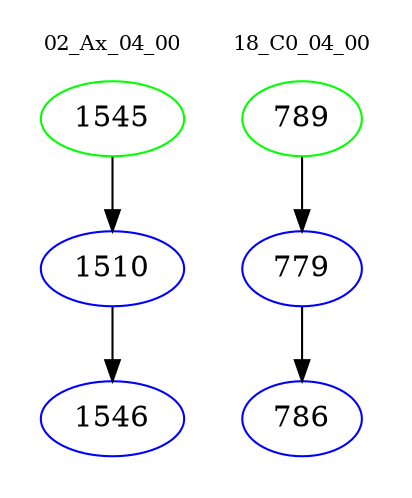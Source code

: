 digraph{
subgraph cluster_0 {
color = white
label = "02_Ax_04_00";
fontsize=10;
T0_1545 [label="1545", color="green"]
T0_1545 -> T0_1510 [color="black"]
T0_1510 [label="1510", color="blue"]
T0_1510 -> T0_1546 [color="black"]
T0_1546 [label="1546", color="blue"]
}
subgraph cluster_1 {
color = white
label = "18_C0_04_00";
fontsize=10;
T1_789 [label="789", color="green"]
T1_789 -> T1_779 [color="black"]
T1_779 [label="779", color="blue"]
T1_779 -> T1_786 [color="black"]
T1_786 [label="786", color="blue"]
}
}
